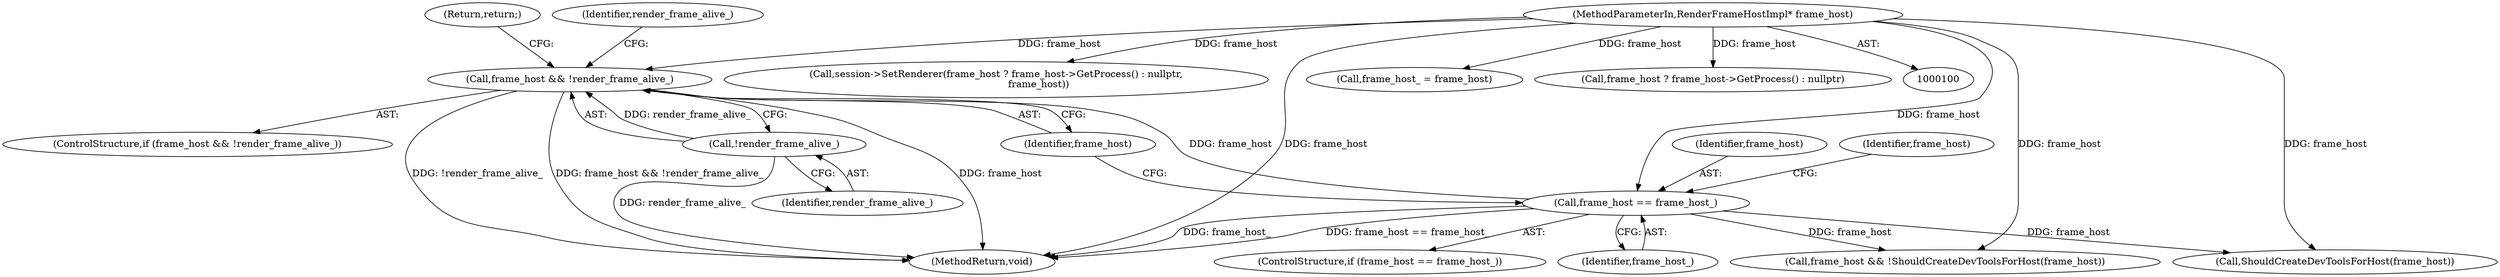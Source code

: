 digraph "0_Chrome_3c8e4852477d5b1e2da877808c998dc57db9460f_41@pointer" {
"1000109" [label="(Call,frame_host && !render_frame_alive_)"];
"1000104" [label="(Call,frame_host == frame_host_)"];
"1000101" [label="(MethodParameterIn,RenderFrameHostImpl* frame_host)"];
"1000111" [label="(Call,!render_frame_alive_)"];
"1000144" [label="(Call,session->SetRenderer(frame_host ? frame_host->GetProcess() : nullptr,\n                            frame_host))"];
"1000111" [label="(Call,!render_frame_alive_)"];
"1000104" [label="(Call,frame_host == frame_host_)"];
"1000120" [label="(Call,frame_host && !ShouldCreateDevToolsForHost(frame_host))"];
"1000101" [label="(MethodParameterIn,RenderFrameHostImpl* frame_host)"];
"1000123" [label="(Call,ShouldCreateDevToolsForHost(frame_host))"];
"1000108" [label="(ControlStructure,if (frame_host && !render_frame_alive_))"];
"1000109" [label="(Call,frame_host && !render_frame_alive_)"];
"1000105" [label="(Identifier,frame_host)"];
"1000131" [label="(Call,frame_host_ = frame_host)"];
"1000112" [label="(Identifier,render_frame_alive_)"];
"1000118" [label="(Return,return;)"];
"1000110" [label="(Identifier,frame_host)"];
"1000103" [label="(ControlStructure,if (frame_host == frame_host_))"];
"1000106" [label="(Identifier,frame_host_)"];
"1000121" [label="(Identifier,frame_host)"];
"1000115" [label="(Identifier,render_frame_alive_)"];
"1000145" [label="(Call,frame_host ? frame_host->GetProcess() : nullptr)"];
"1000151" [label="(MethodReturn,void)"];
"1000109" -> "1000108"  [label="AST: "];
"1000109" -> "1000110"  [label="CFG: "];
"1000109" -> "1000111"  [label="CFG: "];
"1000110" -> "1000109"  [label="AST: "];
"1000111" -> "1000109"  [label="AST: "];
"1000115" -> "1000109"  [label="CFG: "];
"1000118" -> "1000109"  [label="CFG: "];
"1000109" -> "1000151"  [label="DDG: frame_host"];
"1000109" -> "1000151"  [label="DDG: !render_frame_alive_"];
"1000109" -> "1000151"  [label="DDG: frame_host && !render_frame_alive_"];
"1000104" -> "1000109"  [label="DDG: frame_host"];
"1000101" -> "1000109"  [label="DDG: frame_host"];
"1000111" -> "1000109"  [label="DDG: render_frame_alive_"];
"1000104" -> "1000103"  [label="AST: "];
"1000104" -> "1000106"  [label="CFG: "];
"1000105" -> "1000104"  [label="AST: "];
"1000106" -> "1000104"  [label="AST: "];
"1000110" -> "1000104"  [label="CFG: "];
"1000121" -> "1000104"  [label="CFG: "];
"1000104" -> "1000151"  [label="DDG: frame_host == frame_host_"];
"1000104" -> "1000151"  [label="DDG: frame_host_"];
"1000101" -> "1000104"  [label="DDG: frame_host"];
"1000104" -> "1000120"  [label="DDG: frame_host"];
"1000104" -> "1000123"  [label="DDG: frame_host"];
"1000101" -> "1000100"  [label="AST: "];
"1000101" -> "1000151"  [label="DDG: frame_host"];
"1000101" -> "1000120"  [label="DDG: frame_host"];
"1000101" -> "1000123"  [label="DDG: frame_host"];
"1000101" -> "1000131"  [label="DDG: frame_host"];
"1000101" -> "1000144"  [label="DDG: frame_host"];
"1000101" -> "1000145"  [label="DDG: frame_host"];
"1000111" -> "1000112"  [label="CFG: "];
"1000112" -> "1000111"  [label="AST: "];
"1000111" -> "1000151"  [label="DDG: render_frame_alive_"];
}
